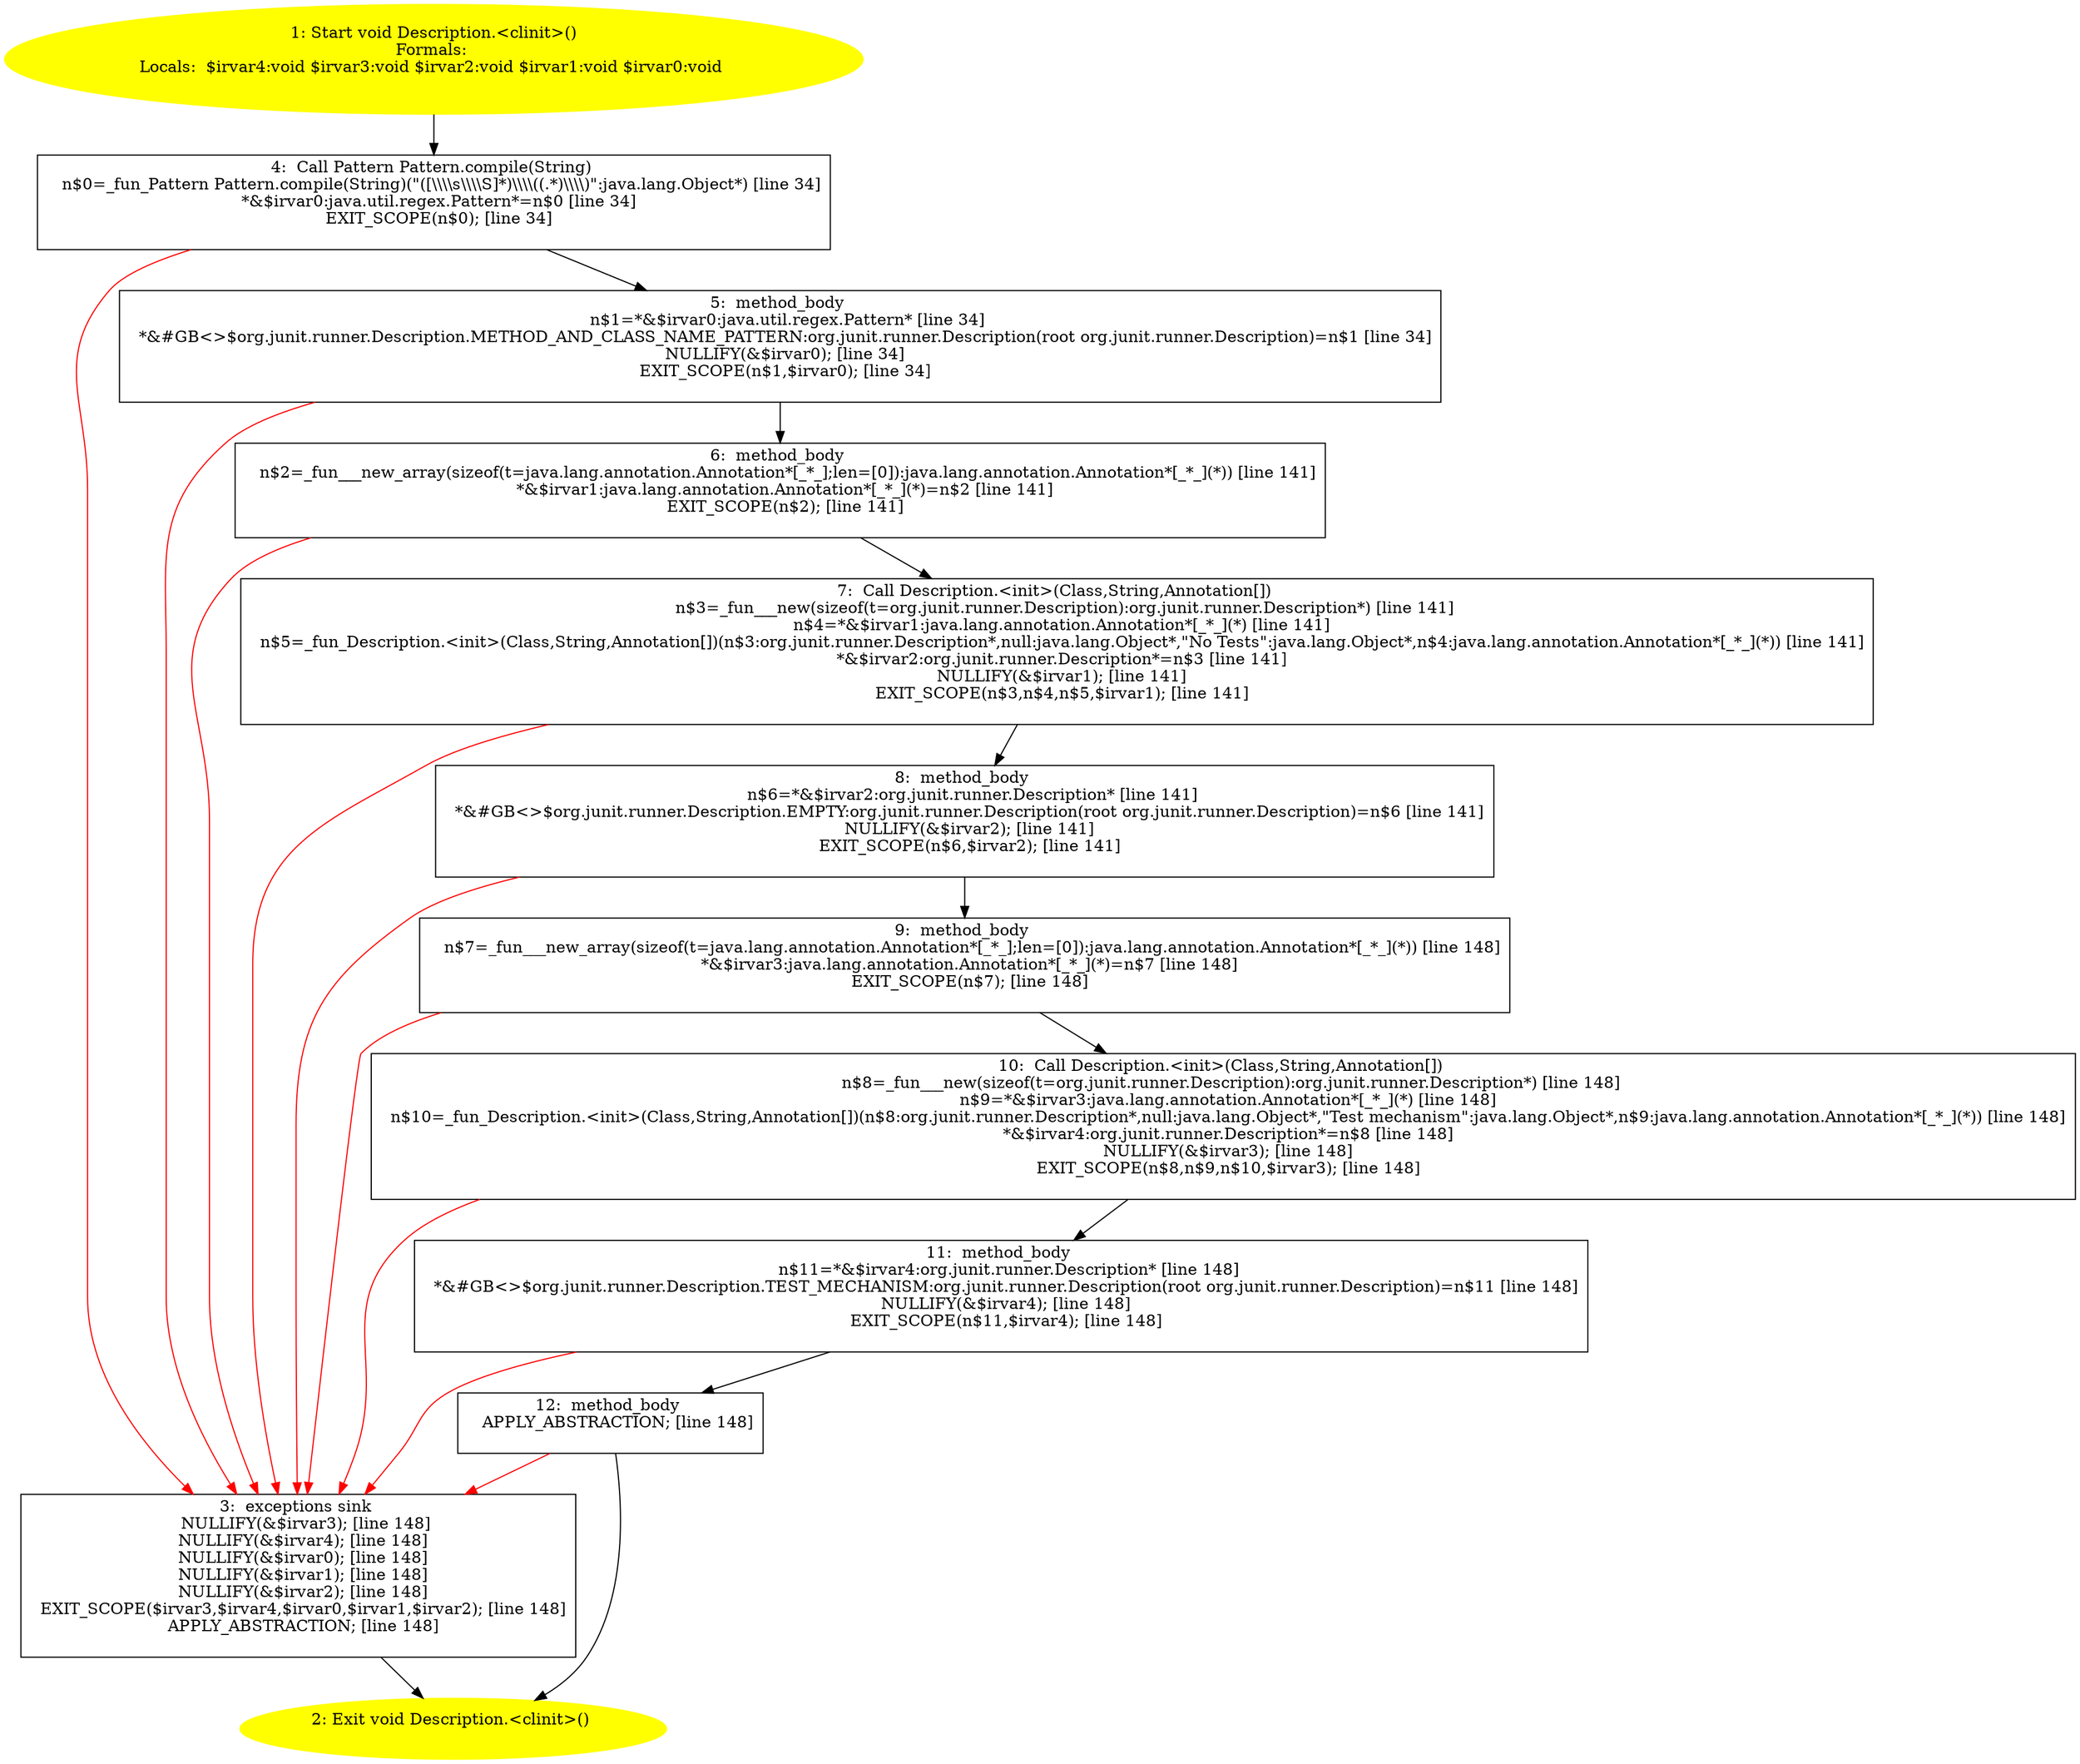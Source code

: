 /* @generated */
digraph cfg {
"org.junit.runner.Description.<clinit>():void.651b2dc487f2ea2afe79b490b4452c3b_1" [label="1: Start void Description.<clinit>()\nFormals: \nLocals:  $irvar4:void $irvar3:void $irvar2:void $irvar1:void $irvar0:void \n  " color=yellow style=filled]
	

	 "org.junit.runner.Description.<clinit>():void.651b2dc487f2ea2afe79b490b4452c3b_1" -> "org.junit.runner.Description.<clinit>():void.651b2dc487f2ea2afe79b490b4452c3b_4" ;
"org.junit.runner.Description.<clinit>():void.651b2dc487f2ea2afe79b490b4452c3b_2" [label="2: Exit void Description.<clinit>() \n  " color=yellow style=filled]
	

"org.junit.runner.Description.<clinit>():void.651b2dc487f2ea2afe79b490b4452c3b_3" [label="3:  exceptions sink \n   NULLIFY(&$irvar3); [line 148]\n  NULLIFY(&$irvar4); [line 148]\n  NULLIFY(&$irvar0); [line 148]\n  NULLIFY(&$irvar1); [line 148]\n  NULLIFY(&$irvar2); [line 148]\n  EXIT_SCOPE($irvar3,$irvar4,$irvar0,$irvar1,$irvar2); [line 148]\n  APPLY_ABSTRACTION; [line 148]\n " shape="box"]
	

	 "org.junit.runner.Description.<clinit>():void.651b2dc487f2ea2afe79b490b4452c3b_3" -> "org.junit.runner.Description.<clinit>():void.651b2dc487f2ea2afe79b490b4452c3b_2" ;
"org.junit.runner.Description.<clinit>():void.651b2dc487f2ea2afe79b490b4452c3b_4" [label="4:  Call Pattern Pattern.compile(String) \n   n$0=_fun_Pattern Pattern.compile(String)(\"([\\\\\\\\s\\\\\\\\S]*)\\\\\\\\((.*)\\\\\\\\)\":java.lang.Object*) [line 34]\n  *&$irvar0:java.util.regex.Pattern*=n$0 [line 34]\n  EXIT_SCOPE(n$0); [line 34]\n " shape="box"]
	

	 "org.junit.runner.Description.<clinit>():void.651b2dc487f2ea2afe79b490b4452c3b_4" -> "org.junit.runner.Description.<clinit>():void.651b2dc487f2ea2afe79b490b4452c3b_5" ;
	 "org.junit.runner.Description.<clinit>():void.651b2dc487f2ea2afe79b490b4452c3b_4" -> "org.junit.runner.Description.<clinit>():void.651b2dc487f2ea2afe79b490b4452c3b_3" [color="red" ];
"org.junit.runner.Description.<clinit>():void.651b2dc487f2ea2afe79b490b4452c3b_5" [label="5:  method_body \n   n$1=*&$irvar0:java.util.regex.Pattern* [line 34]\n  *&#GB<>$org.junit.runner.Description.METHOD_AND_CLASS_NAME_PATTERN:org.junit.runner.Description(root org.junit.runner.Description)=n$1 [line 34]\n  NULLIFY(&$irvar0); [line 34]\n  EXIT_SCOPE(n$1,$irvar0); [line 34]\n " shape="box"]
	

	 "org.junit.runner.Description.<clinit>():void.651b2dc487f2ea2afe79b490b4452c3b_5" -> "org.junit.runner.Description.<clinit>():void.651b2dc487f2ea2afe79b490b4452c3b_6" ;
	 "org.junit.runner.Description.<clinit>():void.651b2dc487f2ea2afe79b490b4452c3b_5" -> "org.junit.runner.Description.<clinit>():void.651b2dc487f2ea2afe79b490b4452c3b_3" [color="red" ];
"org.junit.runner.Description.<clinit>():void.651b2dc487f2ea2afe79b490b4452c3b_6" [label="6:  method_body \n   n$2=_fun___new_array(sizeof(t=java.lang.annotation.Annotation*[_*_];len=[0]):java.lang.annotation.Annotation*[_*_](*)) [line 141]\n  *&$irvar1:java.lang.annotation.Annotation*[_*_](*)=n$2 [line 141]\n  EXIT_SCOPE(n$2); [line 141]\n " shape="box"]
	

	 "org.junit.runner.Description.<clinit>():void.651b2dc487f2ea2afe79b490b4452c3b_6" -> "org.junit.runner.Description.<clinit>():void.651b2dc487f2ea2afe79b490b4452c3b_7" ;
	 "org.junit.runner.Description.<clinit>():void.651b2dc487f2ea2afe79b490b4452c3b_6" -> "org.junit.runner.Description.<clinit>():void.651b2dc487f2ea2afe79b490b4452c3b_3" [color="red" ];
"org.junit.runner.Description.<clinit>():void.651b2dc487f2ea2afe79b490b4452c3b_7" [label="7:  Call Description.<init>(Class,String,Annotation[]) \n   n$3=_fun___new(sizeof(t=org.junit.runner.Description):org.junit.runner.Description*) [line 141]\n  n$4=*&$irvar1:java.lang.annotation.Annotation*[_*_](*) [line 141]\n  n$5=_fun_Description.<init>(Class,String,Annotation[])(n$3:org.junit.runner.Description*,null:java.lang.Object*,\"No Tests\":java.lang.Object*,n$4:java.lang.annotation.Annotation*[_*_](*)) [line 141]\n  *&$irvar2:org.junit.runner.Description*=n$3 [line 141]\n  NULLIFY(&$irvar1); [line 141]\n  EXIT_SCOPE(n$3,n$4,n$5,$irvar1); [line 141]\n " shape="box"]
	

	 "org.junit.runner.Description.<clinit>():void.651b2dc487f2ea2afe79b490b4452c3b_7" -> "org.junit.runner.Description.<clinit>():void.651b2dc487f2ea2afe79b490b4452c3b_8" ;
	 "org.junit.runner.Description.<clinit>():void.651b2dc487f2ea2afe79b490b4452c3b_7" -> "org.junit.runner.Description.<clinit>():void.651b2dc487f2ea2afe79b490b4452c3b_3" [color="red" ];
"org.junit.runner.Description.<clinit>():void.651b2dc487f2ea2afe79b490b4452c3b_8" [label="8:  method_body \n   n$6=*&$irvar2:org.junit.runner.Description* [line 141]\n  *&#GB<>$org.junit.runner.Description.EMPTY:org.junit.runner.Description(root org.junit.runner.Description)=n$6 [line 141]\n  NULLIFY(&$irvar2); [line 141]\n  EXIT_SCOPE(n$6,$irvar2); [line 141]\n " shape="box"]
	

	 "org.junit.runner.Description.<clinit>():void.651b2dc487f2ea2afe79b490b4452c3b_8" -> "org.junit.runner.Description.<clinit>():void.651b2dc487f2ea2afe79b490b4452c3b_9" ;
	 "org.junit.runner.Description.<clinit>():void.651b2dc487f2ea2afe79b490b4452c3b_8" -> "org.junit.runner.Description.<clinit>():void.651b2dc487f2ea2afe79b490b4452c3b_3" [color="red" ];
"org.junit.runner.Description.<clinit>():void.651b2dc487f2ea2afe79b490b4452c3b_9" [label="9:  method_body \n   n$7=_fun___new_array(sizeof(t=java.lang.annotation.Annotation*[_*_];len=[0]):java.lang.annotation.Annotation*[_*_](*)) [line 148]\n  *&$irvar3:java.lang.annotation.Annotation*[_*_](*)=n$7 [line 148]\n  EXIT_SCOPE(n$7); [line 148]\n " shape="box"]
	

	 "org.junit.runner.Description.<clinit>():void.651b2dc487f2ea2afe79b490b4452c3b_9" -> "org.junit.runner.Description.<clinit>():void.651b2dc487f2ea2afe79b490b4452c3b_10" ;
	 "org.junit.runner.Description.<clinit>():void.651b2dc487f2ea2afe79b490b4452c3b_9" -> "org.junit.runner.Description.<clinit>():void.651b2dc487f2ea2afe79b490b4452c3b_3" [color="red" ];
"org.junit.runner.Description.<clinit>():void.651b2dc487f2ea2afe79b490b4452c3b_10" [label="10:  Call Description.<init>(Class,String,Annotation[]) \n   n$8=_fun___new(sizeof(t=org.junit.runner.Description):org.junit.runner.Description*) [line 148]\n  n$9=*&$irvar3:java.lang.annotation.Annotation*[_*_](*) [line 148]\n  n$10=_fun_Description.<init>(Class,String,Annotation[])(n$8:org.junit.runner.Description*,null:java.lang.Object*,\"Test mechanism\":java.lang.Object*,n$9:java.lang.annotation.Annotation*[_*_](*)) [line 148]\n  *&$irvar4:org.junit.runner.Description*=n$8 [line 148]\n  NULLIFY(&$irvar3); [line 148]\n  EXIT_SCOPE(n$8,n$9,n$10,$irvar3); [line 148]\n " shape="box"]
	

	 "org.junit.runner.Description.<clinit>():void.651b2dc487f2ea2afe79b490b4452c3b_10" -> "org.junit.runner.Description.<clinit>():void.651b2dc487f2ea2afe79b490b4452c3b_11" ;
	 "org.junit.runner.Description.<clinit>():void.651b2dc487f2ea2afe79b490b4452c3b_10" -> "org.junit.runner.Description.<clinit>():void.651b2dc487f2ea2afe79b490b4452c3b_3" [color="red" ];
"org.junit.runner.Description.<clinit>():void.651b2dc487f2ea2afe79b490b4452c3b_11" [label="11:  method_body \n   n$11=*&$irvar4:org.junit.runner.Description* [line 148]\n  *&#GB<>$org.junit.runner.Description.TEST_MECHANISM:org.junit.runner.Description(root org.junit.runner.Description)=n$11 [line 148]\n  NULLIFY(&$irvar4); [line 148]\n  EXIT_SCOPE(n$11,$irvar4); [line 148]\n " shape="box"]
	

	 "org.junit.runner.Description.<clinit>():void.651b2dc487f2ea2afe79b490b4452c3b_11" -> "org.junit.runner.Description.<clinit>():void.651b2dc487f2ea2afe79b490b4452c3b_12" ;
	 "org.junit.runner.Description.<clinit>():void.651b2dc487f2ea2afe79b490b4452c3b_11" -> "org.junit.runner.Description.<clinit>():void.651b2dc487f2ea2afe79b490b4452c3b_3" [color="red" ];
"org.junit.runner.Description.<clinit>():void.651b2dc487f2ea2afe79b490b4452c3b_12" [label="12:  method_body \n   APPLY_ABSTRACTION; [line 148]\n " shape="box"]
	

	 "org.junit.runner.Description.<clinit>():void.651b2dc487f2ea2afe79b490b4452c3b_12" -> "org.junit.runner.Description.<clinit>():void.651b2dc487f2ea2afe79b490b4452c3b_2" ;
	 "org.junit.runner.Description.<clinit>():void.651b2dc487f2ea2afe79b490b4452c3b_12" -> "org.junit.runner.Description.<clinit>():void.651b2dc487f2ea2afe79b490b4452c3b_3" [color="red" ];
}

